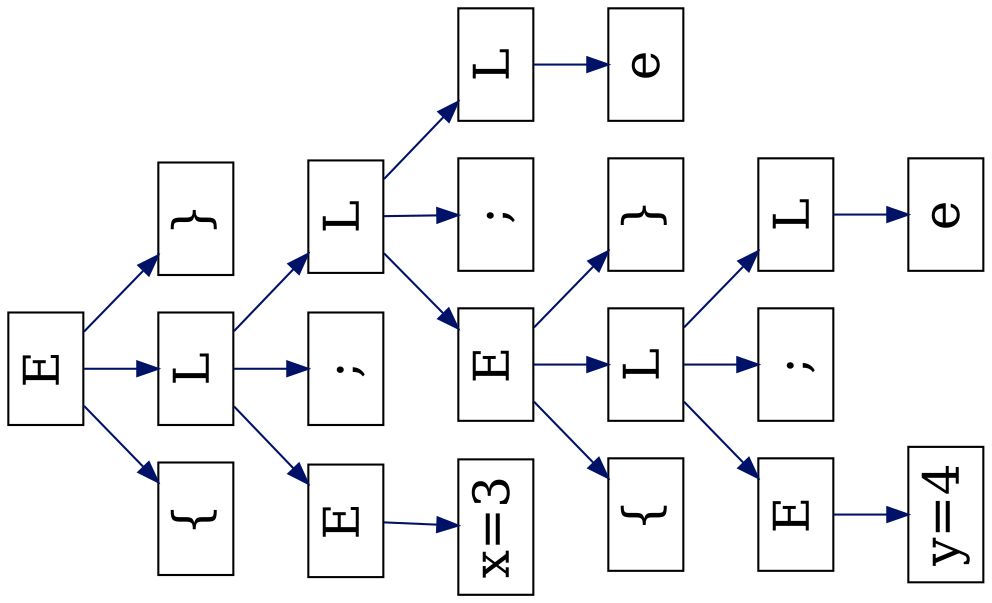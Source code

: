 digraph G {
  ordering=out;
  rankdir=TB;
  orientation=landscape;
  15 [label="}", fontsize=24, shape=box, ];
  1 [label="{", fontsize=24, shape=box, ];
  13 [label="L", fontsize=24, shape=box, ];
  18 [label="e", fontsize=24, shape=box, ];
  11 [label="y=4", fontsize=24, shape=box, ];
  0 [label="E", fontsize=24, shape=box, ];
  17 [label="L", fontsize=24, shape=box, ];
  19 [label="}", fontsize=24, shape=box, ];
  7 [label="E", fontsize=24, shape=box, ];
  3 [label="E", fontsize=24, shape=box, ];
  4 [label="x=3", fontsize=24, shape=box, ];
  10 [label="E", fontsize=24, shape=box, ];
  6 [label="L", fontsize=24, shape=box, ];
  14 [label="e", fontsize=24, shape=box, ];
  2 [label="L", fontsize=24, shape=box, ];
  9 [label="L", fontsize=24, shape=box, ];
  12 [label=";", fontsize=24, shape=box, ];
  5 [label=";", fontsize=24, shape=box, ];
  8 [label="{", fontsize=24, shape=box, ];
  16 [label=";", fontsize=24, shape=box, ];
  
  
  13 -> 14 [color="#001267", label="", ];
  0 -> 1 [color="#001267", label="", ];
  0 -> 2 [color="#001267", label="", ];
  0 -> 19 [color="#001267", label="", ];
  17 -> 18 [color="#001267", label="", ];
  7 -> 8 [color="#001267", label="", ];
  7 -> 9 [color="#001267", label="", ];
  7 -> 15 [color="#001267", label="", ];
  3 -> 4 [color="#001267", label="", ];
  10 -> 11 [color="#001267", label="", ];
  6 -> 7 [color="#001267", label="", ];
  6 -> 16 [color="#001267", label="", ];
  6 -> 17 [color="#001267", label="", ];
  2 -> 3 [color="#001267", label="", ];
  2 -> 5 [color="#001267", label="", ];
  2 -> 6 [color="#001267", label="", ];
  9 -> 10 [color="#001267", label="", ];
  9 -> 12 [color="#001267", label="", ];
  9 -> 13 [color="#001267", label="", ];
  
  }